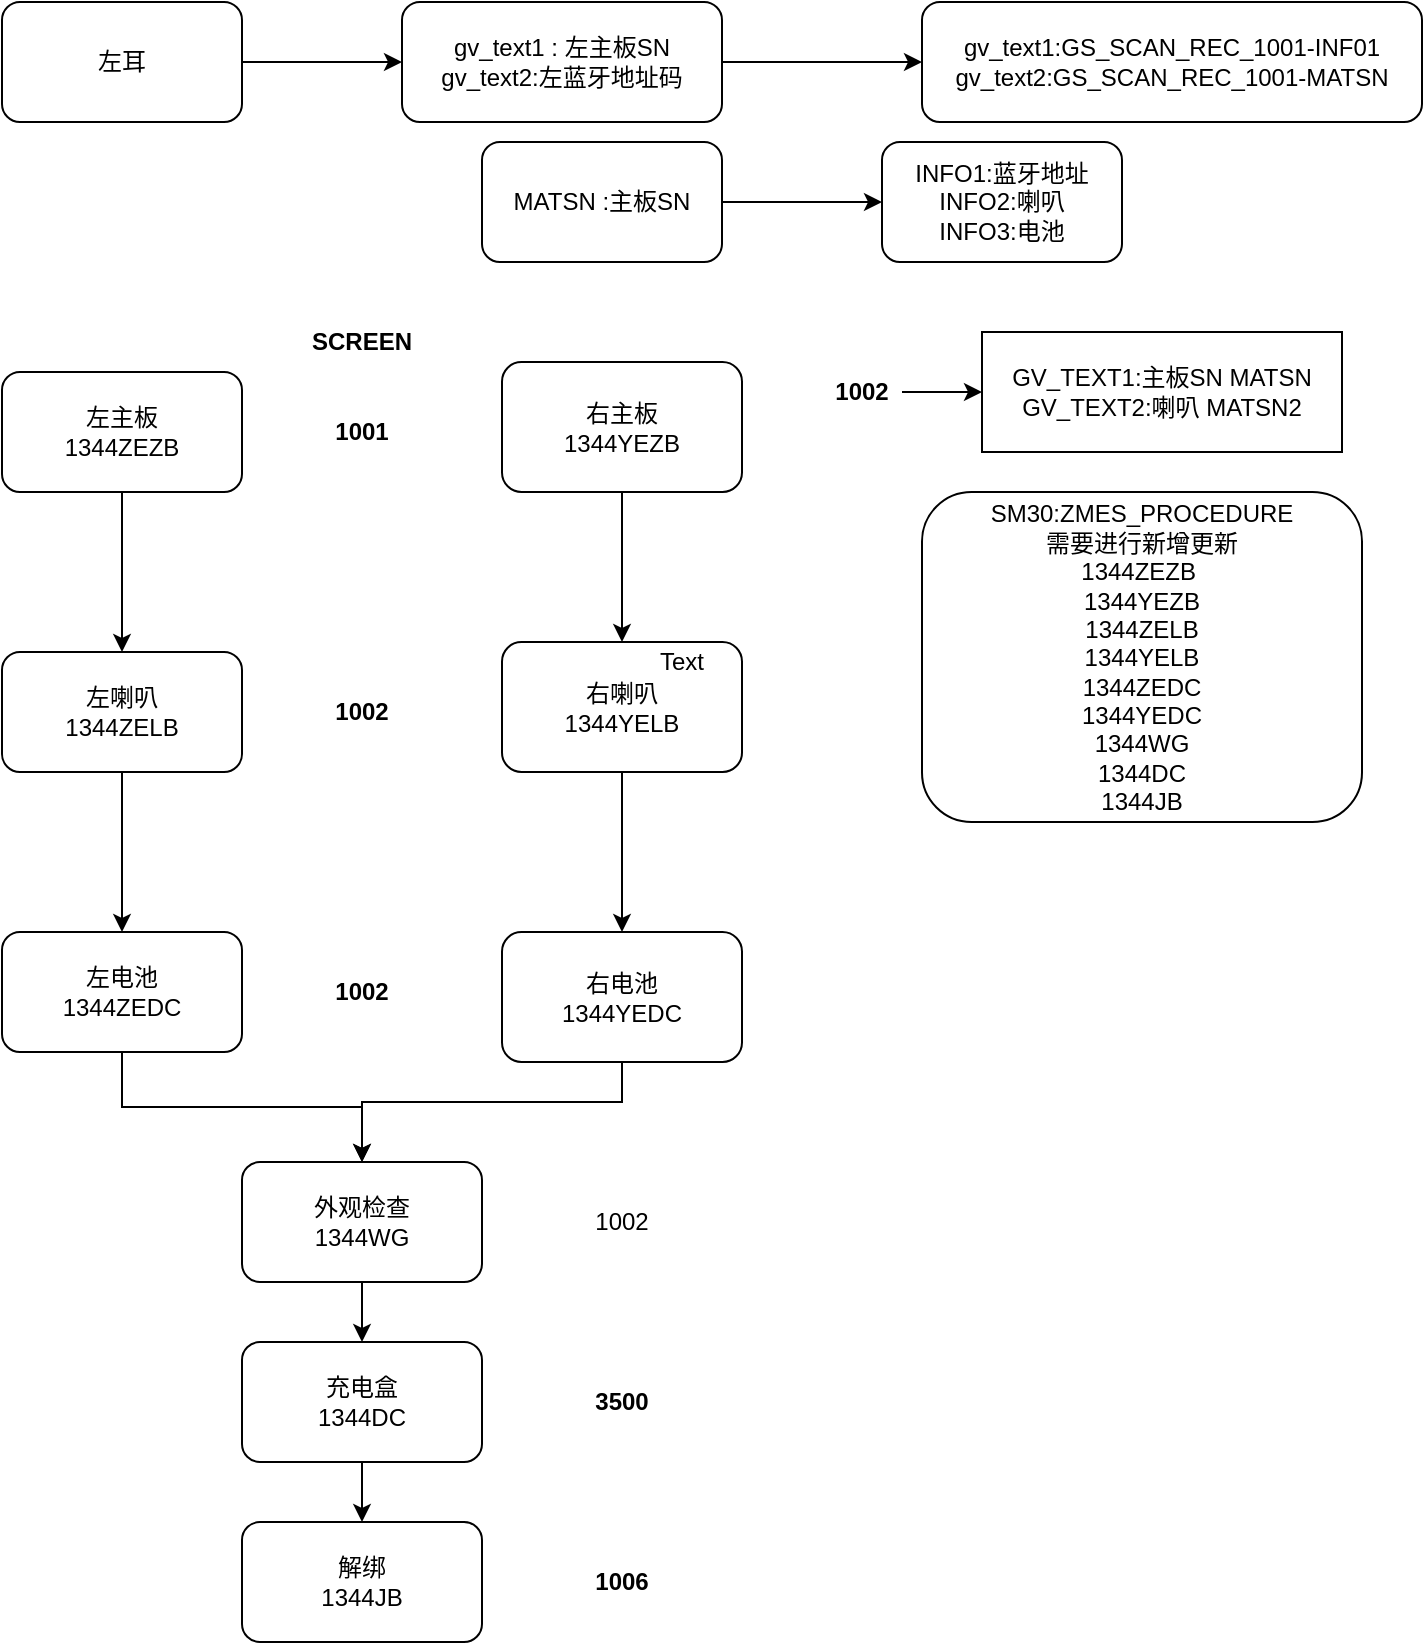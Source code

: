 <mxfile version="13.6.9" type="github">
  <diagram id="Mj_6zGusavqAz9Um6CDD" name="第 1 页">
    <mxGraphModel dx="856" dy="450" grid="1" gridSize="10" guides="1" tooltips="1" connect="1" arrows="1" fold="1" page="1" pageScale="1" pageWidth="827" pageHeight="1169" math="0" shadow="0">
      <root>
        <mxCell id="0" />
        <mxCell id="1" parent="0" />
        <mxCell id="ucDdya-ZtSSq9LOkElG5-3" value="" style="edgeStyle=orthogonalEdgeStyle;rounded=0;orthogonalLoop=1;jettySize=auto;html=1;" parent="1" source="ucDdya-ZtSSq9LOkElG5-1" target="ucDdya-ZtSSq9LOkElG5-2" edge="1">
          <mxGeometry relative="1" as="geometry" />
        </mxCell>
        <mxCell id="ucDdya-ZtSSq9LOkElG5-1" value="左耳" style="rounded=1;whiteSpace=wrap;html=1;" parent="1" vertex="1">
          <mxGeometry x="70" y="340" width="120" height="60" as="geometry" />
        </mxCell>
        <mxCell id="ucDdya-ZtSSq9LOkElG5-5" value="" style="edgeStyle=orthogonalEdgeStyle;rounded=0;orthogonalLoop=1;jettySize=auto;html=1;" parent="1" source="ucDdya-ZtSSq9LOkElG5-2" target="ucDdya-ZtSSq9LOkElG5-4" edge="1">
          <mxGeometry relative="1" as="geometry" />
        </mxCell>
        <mxCell id="ucDdya-ZtSSq9LOkElG5-2" value="gv_text1 : 左主板SN&lt;br&gt;gv_text2:左蓝牙地址码" style="rounded=1;whiteSpace=wrap;html=1;" parent="1" vertex="1">
          <mxGeometry x="270" y="340" width="160" height="60" as="geometry" />
        </mxCell>
        <mxCell id="ucDdya-ZtSSq9LOkElG5-4" value="gv_text1:GS_SCAN_REC_1001-INF01&lt;br&gt;gv_text2:GS_SCAN_REC_1001-MATSN" style="whiteSpace=wrap;html=1;rounded=1;" parent="1" vertex="1">
          <mxGeometry x="530" y="340" width="250" height="60" as="geometry" />
        </mxCell>
        <mxCell id="ucDdya-ZtSSq9LOkElG5-8" value="" style="edgeStyle=orthogonalEdgeStyle;rounded=0;orthogonalLoop=1;jettySize=auto;html=1;" parent="1" source="ucDdya-ZtSSq9LOkElG5-6" target="ucDdya-ZtSSq9LOkElG5-7" edge="1">
          <mxGeometry relative="1" as="geometry" />
        </mxCell>
        <mxCell id="ucDdya-ZtSSq9LOkElG5-6" value="左主板&lt;br&gt;1344ZEZB" style="rounded=1;whiteSpace=wrap;html=1;" parent="1" vertex="1">
          <mxGeometry x="70" y="525" width="120" height="60" as="geometry" />
        </mxCell>
        <mxCell id="ucDdya-ZtSSq9LOkElG5-10" value="" style="edgeStyle=orthogonalEdgeStyle;rounded=0;orthogonalLoop=1;jettySize=auto;html=1;" parent="1" source="ucDdya-ZtSSq9LOkElG5-7" target="ucDdya-ZtSSq9LOkElG5-9" edge="1">
          <mxGeometry relative="1" as="geometry" />
        </mxCell>
        <mxCell id="ucDdya-ZtSSq9LOkElG5-7" value="左喇叭&lt;br&gt;1344ZELB" style="rounded=1;whiteSpace=wrap;html=1;" parent="1" vertex="1">
          <mxGeometry x="70" y="665" width="120" height="60" as="geometry" />
        </mxCell>
        <mxCell id="ucDdya-ZtSSq9LOkElG5-17" style="edgeStyle=orthogonalEdgeStyle;rounded=0;orthogonalLoop=1;jettySize=auto;html=1;entryX=0.5;entryY=0;entryDx=0;entryDy=0;" parent="1" source="ucDdya-ZtSSq9LOkElG5-9" target="ucDdya-ZtSSq9LOkElG5-16" edge="1">
          <mxGeometry relative="1" as="geometry" />
        </mxCell>
        <mxCell id="ucDdya-ZtSSq9LOkElG5-9" value="左电池&lt;br&gt;1344ZEDC" style="rounded=1;whiteSpace=wrap;html=1;" parent="1" vertex="1">
          <mxGeometry x="70" y="805" width="120" height="60" as="geometry" />
        </mxCell>
        <mxCell id="ucDdya-ZtSSq9LOkElG5-13" value="" style="edgeStyle=orthogonalEdgeStyle;rounded=0;orthogonalLoop=1;jettySize=auto;html=1;" parent="1" source="ucDdya-ZtSSq9LOkElG5-11" target="ucDdya-ZtSSq9LOkElG5-12" edge="1">
          <mxGeometry relative="1" as="geometry" />
        </mxCell>
        <mxCell id="ucDdya-ZtSSq9LOkElG5-11" value="右主板&lt;br&gt;1344YEZB" style="rounded=1;whiteSpace=wrap;html=1;" parent="1" vertex="1">
          <mxGeometry x="320" y="520" width="120" height="65" as="geometry" />
        </mxCell>
        <mxCell id="ucDdya-ZtSSq9LOkElG5-15" value="" style="edgeStyle=orthogonalEdgeStyle;rounded=0;orthogonalLoop=1;jettySize=auto;html=1;" parent="1" source="ucDdya-ZtSSq9LOkElG5-12" target="ucDdya-ZtSSq9LOkElG5-14" edge="1">
          <mxGeometry relative="1" as="geometry" />
        </mxCell>
        <mxCell id="ucDdya-ZtSSq9LOkElG5-12" value="右喇叭&lt;br&gt;1344YELB" style="rounded=1;whiteSpace=wrap;html=1;" parent="1" vertex="1">
          <mxGeometry x="320" y="660" width="120" height="65" as="geometry" />
        </mxCell>
        <mxCell id="ucDdya-ZtSSq9LOkElG5-18" style="edgeStyle=orthogonalEdgeStyle;rounded=0;orthogonalLoop=1;jettySize=auto;html=1;exitX=0.5;exitY=1;exitDx=0;exitDy=0;entryX=0.5;entryY=0;entryDx=0;entryDy=0;" parent="1" source="ucDdya-ZtSSq9LOkElG5-14" target="ucDdya-ZtSSq9LOkElG5-16" edge="1">
          <mxGeometry relative="1" as="geometry">
            <Array as="points">
              <mxPoint x="380" y="890" />
              <mxPoint x="250" y="890" />
            </Array>
          </mxGeometry>
        </mxCell>
        <mxCell id="ucDdya-ZtSSq9LOkElG5-14" value="右电池&lt;br&gt;1344YEDC" style="rounded=1;whiteSpace=wrap;html=1;" parent="1" vertex="1">
          <mxGeometry x="320" y="805" width="120" height="65" as="geometry" />
        </mxCell>
        <mxCell id="ucDdya-ZtSSq9LOkElG5-20" value="" style="edgeStyle=orthogonalEdgeStyle;rounded=0;orthogonalLoop=1;jettySize=auto;html=1;" parent="1" source="ucDdya-ZtSSq9LOkElG5-16" target="ucDdya-ZtSSq9LOkElG5-19" edge="1">
          <mxGeometry relative="1" as="geometry" />
        </mxCell>
        <mxCell id="ucDdya-ZtSSq9LOkElG5-16" value="外观检查&lt;br&gt;1344WG" style="rounded=1;whiteSpace=wrap;html=1;" parent="1" vertex="1">
          <mxGeometry x="190" y="920" width="120" height="60" as="geometry" />
        </mxCell>
        <mxCell id="ucDdya-ZtSSq9LOkElG5-22" value="" style="edgeStyle=orthogonalEdgeStyle;rounded=0;orthogonalLoop=1;jettySize=auto;html=1;" parent="1" source="ucDdya-ZtSSq9LOkElG5-19" target="ucDdya-ZtSSq9LOkElG5-21" edge="1">
          <mxGeometry relative="1" as="geometry" />
        </mxCell>
        <mxCell id="ucDdya-ZtSSq9LOkElG5-19" value="充电盒&lt;br&gt;1344DC" style="whiteSpace=wrap;html=1;rounded=1;" parent="1" vertex="1">
          <mxGeometry x="190" y="1010" width="120" height="60" as="geometry" />
        </mxCell>
        <mxCell id="ucDdya-ZtSSq9LOkElG5-21" value="解绑&lt;br&gt;1344JB" style="whiteSpace=wrap;html=1;rounded=1;" parent="1" vertex="1">
          <mxGeometry x="190" y="1100" width="120" height="60" as="geometry" />
        </mxCell>
        <mxCell id="ucDdya-ZtSSq9LOkElG5-23" value="Text" style="text;html=1;strokeColor=none;fillColor=none;align=center;verticalAlign=middle;whiteSpace=wrap;rounded=0;" parent="1" vertex="1">
          <mxGeometry x="390" y="660" width="40" height="20" as="geometry" />
        </mxCell>
        <mxCell id="ucDdya-ZtSSq9LOkElG5-24" value="1001" style="text;html=1;strokeColor=none;fillColor=none;align=center;verticalAlign=middle;whiteSpace=wrap;rounded=0;fontStyle=1" parent="1" vertex="1">
          <mxGeometry x="230" y="545" width="40" height="20" as="geometry" />
        </mxCell>
        <mxCell id="ucDdya-ZtSSq9LOkElG5-26" value="1002" style="text;html=1;strokeColor=none;fillColor=none;align=center;verticalAlign=middle;whiteSpace=wrap;rounded=0;fontStyle=1" parent="1" vertex="1">
          <mxGeometry x="230" y="685" width="40" height="20" as="geometry" />
        </mxCell>
        <mxCell id="ucDdya-ZtSSq9LOkElG5-27" value="1002" style="text;html=1;strokeColor=none;fillColor=none;align=center;verticalAlign=middle;whiteSpace=wrap;rounded=0;fontStyle=1" parent="1" vertex="1">
          <mxGeometry x="230" y="825" width="40" height="20" as="geometry" />
        </mxCell>
        <mxCell id="ucDdya-ZtSSq9LOkElG5-29" value="1002" style="text;html=1;strokeColor=none;fillColor=none;align=center;verticalAlign=middle;whiteSpace=wrap;rounded=0;" parent="1" vertex="1">
          <mxGeometry x="360" y="940" width="40" height="20" as="geometry" />
        </mxCell>
        <mxCell id="ucDdya-ZtSSq9LOkElG5-30" value="1006" style="text;html=1;strokeColor=none;fillColor=none;align=center;verticalAlign=middle;whiteSpace=wrap;rounded=0;fontStyle=1" parent="1" vertex="1">
          <mxGeometry x="360" y="1120" width="40" height="20" as="geometry" />
        </mxCell>
        <mxCell id="ucDdya-ZtSSq9LOkElG5-31" value="3500" style="text;html=1;strokeColor=none;fillColor=none;align=center;verticalAlign=middle;whiteSpace=wrap;rounded=0;fontStyle=1" parent="1" vertex="1">
          <mxGeometry x="360" y="1030" width="40" height="20" as="geometry" />
        </mxCell>
        <mxCell id="ucDdya-ZtSSq9LOkElG5-32" value="SCREEN" style="text;html=1;strokeColor=none;fillColor=none;align=center;verticalAlign=middle;whiteSpace=wrap;rounded=0;fontStyle=1" parent="1" vertex="1">
          <mxGeometry x="230" y="500" width="40" height="20" as="geometry" />
        </mxCell>
        <mxCell id="oG_owfAzSqcTgTPff0ca-4" value="" style="edgeStyle=orthogonalEdgeStyle;rounded=0;orthogonalLoop=1;jettySize=auto;html=1;" edge="1" parent="1" source="oG_owfAzSqcTgTPff0ca-1" target="oG_owfAzSqcTgTPff0ca-3">
          <mxGeometry relative="1" as="geometry" />
        </mxCell>
        <mxCell id="oG_owfAzSqcTgTPff0ca-1" value="1002" style="text;html=1;strokeColor=none;fillColor=none;align=center;verticalAlign=middle;whiteSpace=wrap;rounded=0;fontStyle=1" vertex="1" parent="1">
          <mxGeometry x="480" y="525" width="40" height="20" as="geometry" />
        </mxCell>
        <mxCell id="oG_owfAzSqcTgTPff0ca-3" value="GV_TEXT1:主板SN MATSN&lt;br&gt;GV_TEXT2:喇叭 MATSN2" style="whiteSpace=wrap;html=1;" vertex="1" parent="1">
          <mxGeometry x="560" y="505" width="180" height="60" as="geometry" />
        </mxCell>
        <mxCell id="oG_owfAzSqcTgTPff0ca-5" value="SM30:ZMES_PROCEDURE&lt;br&gt;需要进行新增更新&lt;br&gt;1344ZEZB&amp;nbsp;&lt;br&gt;1344YEZB&lt;br&gt;1344ZELB&lt;br&gt;1344YELB&lt;br&gt;1344ZEDC&lt;br&gt;1344YEDC&lt;br&gt;1344WG&lt;br&gt;1344DC&lt;br&gt;1344JB" style="rounded=1;whiteSpace=wrap;html=1;" vertex="1" parent="1">
          <mxGeometry x="530" y="585" width="220" height="165" as="geometry" />
        </mxCell>
        <mxCell id="oG_owfAzSqcTgTPff0ca-8" value="" style="edgeStyle=orthogonalEdgeStyle;rounded=0;orthogonalLoop=1;jettySize=auto;html=1;" edge="1" parent="1" source="oG_owfAzSqcTgTPff0ca-6" target="oG_owfAzSqcTgTPff0ca-7">
          <mxGeometry relative="1" as="geometry" />
        </mxCell>
        <mxCell id="oG_owfAzSqcTgTPff0ca-6" value="MATSN :主板SN" style="rounded=1;whiteSpace=wrap;html=1;" vertex="1" parent="1">
          <mxGeometry x="310" y="410" width="120" height="60" as="geometry" />
        </mxCell>
        <mxCell id="oG_owfAzSqcTgTPff0ca-7" value="INFO1:蓝牙地址&lt;br&gt;INFO2:喇叭&lt;br&gt;INFO3:电池" style="rounded=1;whiteSpace=wrap;html=1;" vertex="1" parent="1">
          <mxGeometry x="510" y="410" width="120" height="60" as="geometry" />
        </mxCell>
      </root>
    </mxGraphModel>
  </diagram>
</mxfile>
